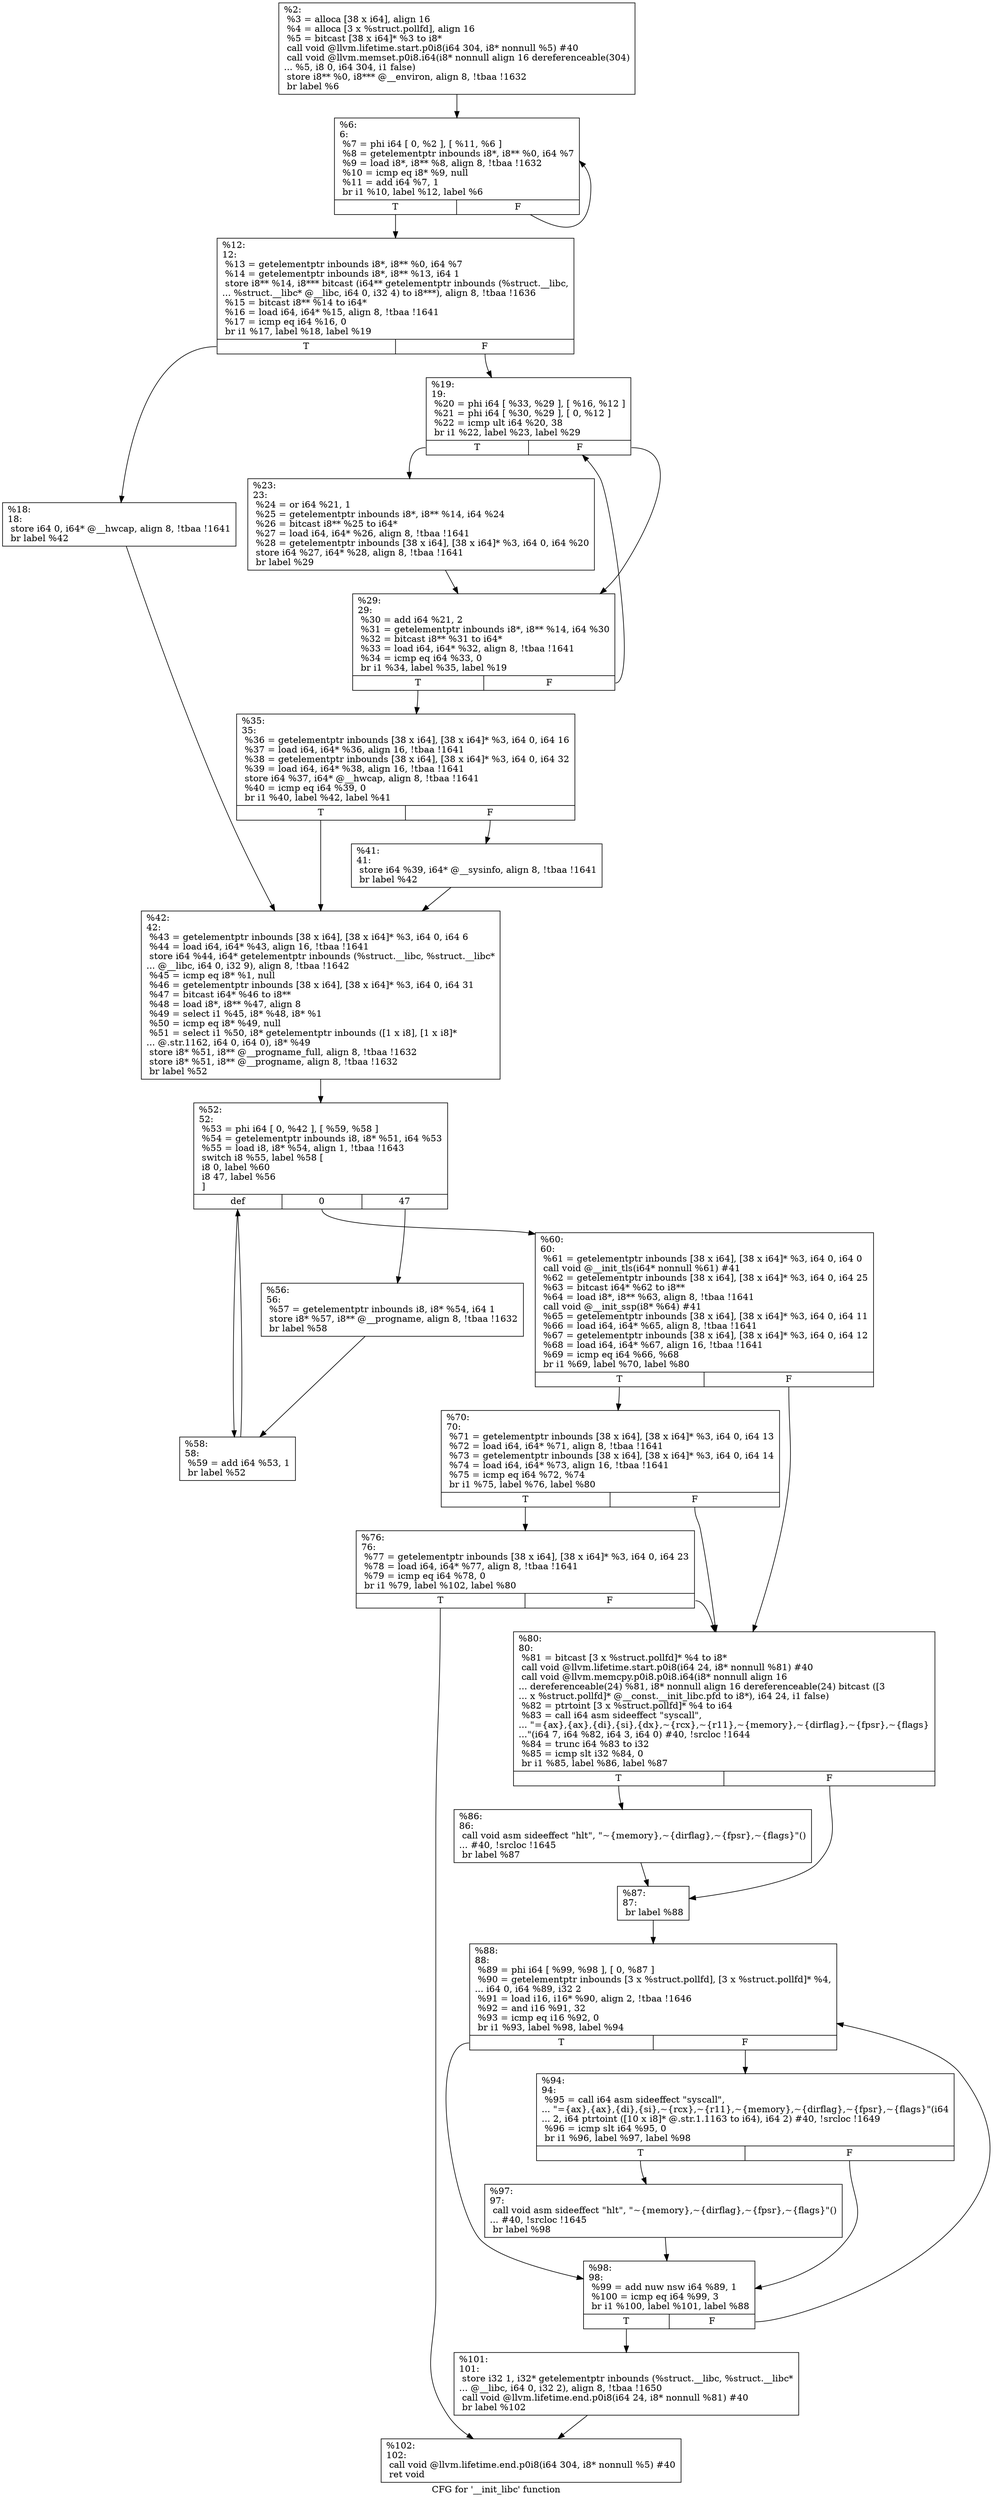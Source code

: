 digraph "CFG for '__init_libc' function" {
	label="CFG for '__init_libc' function";

	Node0x1fc79a0 [shape=record,label="{%2:\l  %3 = alloca [38 x i64], align 16\l  %4 = alloca [3 x %struct.pollfd], align 16\l  %5 = bitcast [38 x i64]* %3 to i8*\l  call void @llvm.lifetime.start.p0i8(i64 304, i8* nonnull %5) #40\l  call void @llvm.memset.p0i8.i64(i8* nonnull align 16 dereferenceable(304)\l... %5, i8 0, i64 304, i1 false)\l  store i8** %0, i8*** @__environ, align 8, !tbaa !1632\l  br label %6\l}"];
	Node0x1fc79a0 -> Node0x1fc79f0;
	Node0x1fc79f0 [shape=record,label="{%6:\l6:                                                \l  %7 = phi i64 [ 0, %2 ], [ %11, %6 ]\l  %8 = getelementptr inbounds i8*, i8** %0, i64 %7\l  %9 = load i8*, i8** %8, align 8, !tbaa !1632\l  %10 = icmp eq i8* %9, null\l  %11 = add i64 %7, 1\l  br i1 %10, label %12, label %6\l|{<s0>T|<s1>F}}"];
	Node0x1fc79f0:s0 -> Node0x1fc7a40;
	Node0x1fc79f0:s1 -> Node0x1fc79f0;
	Node0x1fc7a40 [shape=record,label="{%12:\l12:                                               \l  %13 = getelementptr inbounds i8*, i8** %0, i64 %7\l  %14 = getelementptr inbounds i8*, i8** %13, i64 1\l  store i8** %14, i8*** bitcast (i64** getelementptr inbounds (%struct.__libc,\l... %struct.__libc* @__libc, i64 0, i32 4) to i8***), align 8, !tbaa !1636\l  %15 = bitcast i8** %14 to i64*\l  %16 = load i64, i64* %15, align 8, !tbaa !1641\l  %17 = icmp eq i64 %16, 0\l  br i1 %17, label %18, label %19\l|{<s0>T|<s1>F}}"];
	Node0x1fc7a40:s0 -> Node0x1fc7a90;
	Node0x1fc7a40:s1 -> Node0x1fc7ae0;
	Node0x1fc7a90 [shape=record,label="{%18:\l18:                                               \l  store i64 0, i64* @__hwcap, align 8, !tbaa !1641\l  br label %42\l}"];
	Node0x1fc7a90 -> Node0x1fc7c70;
	Node0x1fc7ae0 [shape=record,label="{%19:\l19:                                               \l  %20 = phi i64 [ %33, %29 ], [ %16, %12 ]\l  %21 = phi i64 [ %30, %29 ], [ 0, %12 ]\l  %22 = icmp ult i64 %20, 38\l  br i1 %22, label %23, label %29\l|{<s0>T|<s1>F}}"];
	Node0x1fc7ae0:s0 -> Node0x1fc7b30;
	Node0x1fc7ae0:s1 -> Node0x1fc7b80;
	Node0x1fc7b30 [shape=record,label="{%23:\l23:                                               \l  %24 = or i64 %21, 1\l  %25 = getelementptr inbounds i8*, i8** %14, i64 %24\l  %26 = bitcast i8** %25 to i64*\l  %27 = load i64, i64* %26, align 8, !tbaa !1641\l  %28 = getelementptr inbounds [38 x i64], [38 x i64]* %3, i64 0, i64 %20\l  store i64 %27, i64* %28, align 8, !tbaa !1641\l  br label %29\l}"];
	Node0x1fc7b30 -> Node0x1fc7b80;
	Node0x1fc7b80 [shape=record,label="{%29:\l29:                                               \l  %30 = add i64 %21, 2\l  %31 = getelementptr inbounds i8*, i8** %14, i64 %30\l  %32 = bitcast i8** %31 to i64*\l  %33 = load i64, i64* %32, align 8, !tbaa !1641\l  %34 = icmp eq i64 %33, 0\l  br i1 %34, label %35, label %19\l|{<s0>T|<s1>F}}"];
	Node0x1fc7b80:s0 -> Node0x1fc7bd0;
	Node0x1fc7b80:s1 -> Node0x1fc7ae0;
	Node0x1fc7bd0 [shape=record,label="{%35:\l35:                                               \l  %36 = getelementptr inbounds [38 x i64], [38 x i64]* %3, i64 0, i64 16\l  %37 = load i64, i64* %36, align 16, !tbaa !1641\l  %38 = getelementptr inbounds [38 x i64], [38 x i64]* %3, i64 0, i64 32\l  %39 = load i64, i64* %38, align 16, !tbaa !1641\l  store i64 %37, i64* @__hwcap, align 8, !tbaa !1641\l  %40 = icmp eq i64 %39, 0\l  br i1 %40, label %42, label %41\l|{<s0>T|<s1>F}}"];
	Node0x1fc7bd0:s0 -> Node0x1fc7c70;
	Node0x1fc7bd0:s1 -> Node0x1fc7c20;
	Node0x1fc7c20 [shape=record,label="{%41:\l41:                                               \l  store i64 %39, i64* @__sysinfo, align 8, !tbaa !1641\l  br label %42\l}"];
	Node0x1fc7c20 -> Node0x1fc7c70;
	Node0x1fc7c70 [shape=record,label="{%42:\l42:                                               \l  %43 = getelementptr inbounds [38 x i64], [38 x i64]* %3, i64 0, i64 6\l  %44 = load i64, i64* %43, align 16, !tbaa !1641\l  store i64 %44, i64* getelementptr inbounds (%struct.__libc, %struct.__libc*\l... @__libc, i64 0, i32 9), align 8, !tbaa !1642\l  %45 = icmp eq i8* %1, null\l  %46 = getelementptr inbounds [38 x i64], [38 x i64]* %3, i64 0, i64 31\l  %47 = bitcast i64* %46 to i8**\l  %48 = load i8*, i8** %47, align 8\l  %49 = select i1 %45, i8* %48, i8* %1\l  %50 = icmp eq i8* %49, null\l  %51 = select i1 %50, i8* getelementptr inbounds ([1 x i8], [1 x i8]*\l... @.str.1162, i64 0, i64 0), i8* %49\l  store i8* %51, i8** @__progname_full, align 8, !tbaa !1632\l  store i8* %51, i8** @__progname, align 8, !tbaa !1632\l  br label %52\l}"];
	Node0x1fc7c70 -> Node0x1fc7cc0;
	Node0x1fc7cc0 [shape=record,label="{%52:\l52:                                               \l  %53 = phi i64 [ 0, %42 ], [ %59, %58 ]\l  %54 = getelementptr inbounds i8, i8* %51, i64 %53\l  %55 = load i8, i8* %54, align 1, !tbaa !1643\l  switch i8 %55, label %58 [\l    i8 0, label %60\l    i8 47, label %56\l  ]\l|{<s0>def|<s1>0|<s2>47}}"];
	Node0x1fc7cc0:s0 -> Node0x1fc7d60;
	Node0x1fc7cc0:s1 -> Node0x1fc7db0;
	Node0x1fc7cc0:s2 -> Node0x1fc7d10;
	Node0x1fc7d10 [shape=record,label="{%56:\l56:                                               \l  %57 = getelementptr inbounds i8, i8* %54, i64 1\l  store i8* %57, i8** @__progname, align 8, !tbaa !1632\l  br label %58\l}"];
	Node0x1fc7d10 -> Node0x1fc7d60;
	Node0x1fc7d60 [shape=record,label="{%58:\l58:                                               \l  %59 = add i64 %53, 1\l  br label %52\l}"];
	Node0x1fc7d60 -> Node0x1fc7cc0;
	Node0x1fc7db0 [shape=record,label="{%60:\l60:                                               \l  %61 = getelementptr inbounds [38 x i64], [38 x i64]* %3, i64 0, i64 0\l  call void @__init_tls(i64* nonnull %61) #41\l  %62 = getelementptr inbounds [38 x i64], [38 x i64]* %3, i64 0, i64 25\l  %63 = bitcast i64* %62 to i8**\l  %64 = load i8*, i8** %63, align 8, !tbaa !1641\l  call void @__init_ssp(i8* %64) #41\l  %65 = getelementptr inbounds [38 x i64], [38 x i64]* %3, i64 0, i64 11\l  %66 = load i64, i64* %65, align 8, !tbaa !1641\l  %67 = getelementptr inbounds [38 x i64], [38 x i64]* %3, i64 0, i64 12\l  %68 = load i64, i64* %67, align 16, !tbaa !1641\l  %69 = icmp eq i64 %66, %68\l  br i1 %69, label %70, label %80\l|{<s0>T|<s1>F}}"];
	Node0x1fc7db0:s0 -> Node0x1fc7e00;
	Node0x1fc7db0:s1 -> Node0x1fc7ea0;
	Node0x1fc7e00 [shape=record,label="{%70:\l70:                                               \l  %71 = getelementptr inbounds [38 x i64], [38 x i64]* %3, i64 0, i64 13\l  %72 = load i64, i64* %71, align 8, !tbaa !1641\l  %73 = getelementptr inbounds [38 x i64], [38 x i64]* %3, i64 0, i64 14\l  %74 = load i64, i64* %73, align 16, !tbaa !1641\l  %75 = icmp eq i64 %72, %74\l  br i1 %75, label %76, label %80\l|{<s0>T|<s1>F}}"];
	Node0x1fc7e00:s0 -> Node0x1fc7e50;
	Node0x1fc7e00:s1 -> Node0x1fc7ea0;
	Node0x1fc7e50 [shape=record,label="{%76:\l76:                                               \l  %77 = getelementptr inbounds [38 x i64], [38 x i64]* %3, i64 0, i64 23\l  %78 = load i64, i64* %77, align 8, !tbaa !1641\l  %79 = icmp eq i64 %78, 0\l  br i1 %79, label %102, label %80\l|{<s0>T|<s1>F}}"];
	Node0x1fc7e50:s0 -> Node0x1fc8120;
	Node0x1fc7e50:s1 -> Node0x1fc7ea0;
	Node0x1fc7ea0 [shape=record,label="{%80:\l80:                                               \l  %81 = bitcast [3 x %struct.pollfd]* %4 to i8*\l  call void @llvm.lifetime.start.p0i8(i64 24, i8* nonnull %81) #40\l  call void @llvm.memcpy.p0i8.p0i8.i64(i8* nonnull align 16\l... dereferenceable(24) %81, i8* nonnull align 16 dereferenceable(24) bitcast ([3\l... x %struct.pollfd]* @__const.__init_libc.pfd to i8*), i64 24, i1 false)\l  %82 = ptrtoint [3 x %struct.pollfd]* %4 to i64\l  %83 = call i64 asm sideeffect \"syscall\",\l... \"=\{ax\},\{ax\},\{di\},\{si\},\{dx\},~\{rcx\},~\{r11\},~\{memory\},~\{dirflag\},~\{fpsr\},~\{flags\}\l...\"(i64 7, i64 %82, i64 3, i64 0) #40, !srcloc !1644\l  %84 = trunc i64 %83 to i32\l  %85 = icmp slt i32 %84, 0\l  br i1 %85, label %86, label %87\l|{<s0>T|<s1>F}}"];
	Node0x1fc7ea0:s0 -> Node0x1fc7ef0;
	Node0x1fc7ea0:s1 -> Node0x1fc7f40;
	Node0x1fc7ef0 [shape=record,label="{%86:\l86:                                               \l  call void asm sideeffect \"hlt\", \"~\{memory\},~\{dirflag\},~\{fpsr\},~\{flags\}\"()\l... #40, !srcloc !1645\l  br label %87\l}"];
	Node0x1fc7ef0 -> Node0x1fc7f40;
	Node0x1fc7f40 [shape=record,label="{%87:\l87:                                               \l  br label %88\l}"];
	Node0x1fc7f40 -> Node0x1fc7f90;
	Node0x1fc7f90 [shape=record,label="{%88:\l88:                                               \l  %89 = phi i64 [ %99, %98 ], [ 0, %87 ]\l  %90 = getelementptr inbounds [3 x %struct.pollfd], [3 x %struct.pollfd]* %4,\l... i64 0, i64 %89, i32 2\l  %91 = load i16, i16* %90, align 2, !tbaa !1646\l  %92 = and i16 %91, 32\l  %93 = icmp eq i16 %92, 0\l  br i1 %93, label %98, label %94\l|{<s0>T|<s1>F}}"];
	Node0x1fc7f90:s0 -> Node0x1fc8080;
	Node0x1fc7f90:s1 -> Node0x1fc7fe0;
	Node0x1fc7fe0 [shape=record,label="{%94:\l94:                                               \l  %95 = call i64 asm sideeffect \"syscall\",\l... \"=\{ax\},\{ax\},\{di\},\{si\},~\{rcx\},~\{r11\},~\{memory\},~\{dirflag\},~\{fpsr\},~\{flags\}\"(i64\l... 2, i64 ptrtoint ([10 x i8]* @.str.1.1163 to i64), i64 2) #40, !srcloc !1649\l  %96 = icmp slt i64 %95, 0\l  br i1 %96, label %97, label %98\l|{<s0>T|<s1>F}}"];
	Node0x1fc7fe0:s0 -> Node0x1fc8030;
	Node0x1fc7fe0:s1 -> Node0x1fc8080;
	Node0x1fc8030 [shape=record,label="{%97:\l97:                                               \l  call void asm sideeffect \"hlt\", \"~\{memory\},~\{dirflag\},~\{fpsr\},~\{flags\}\"()\l... #40, !srcloc !1645\l  br label %98\l}"];
	Node0x1fc8030 -> Node0x1fc8080;
	Node0x1fc8080 [shape=record,label="{%98:\l98:                                               \l  %99 = add nuw nsw i64 %89, 1\l  %100 = icmp eq i64 %99, 3\l  br i1 %100, label %101, label %88\l|{<s0>T|<s1>F}}"];
	Node0x1fc8080:s0 -> Node0x1fc80d0;
	Node0x1fc8080:s1 -> Node0x1fc7f90;
	Node0x1fc80d0 [shape=record,label="{%101:\l101:                                              \l  store i32 1, i32* getelementptr inbounds (%struct.__libc, %struct.__libc*\l... @__libc, i64 0, i32 2), align 8, !tbaa !1650\l  call void @llvm.lifetime.end.p0i8(i64 24, i8* nonnull %81) #40\l  br label %102\l}"];
	Node0x1fc80d0 -> Node0x1fc8120;
	Node0x1fc8120 [shape=record,label="{%102:\l102:                                              \l  call void @llvm.lifetime.end.p0i8(i64 304, i8* nonnull %5) #40\l  ret void\l}"];
}
